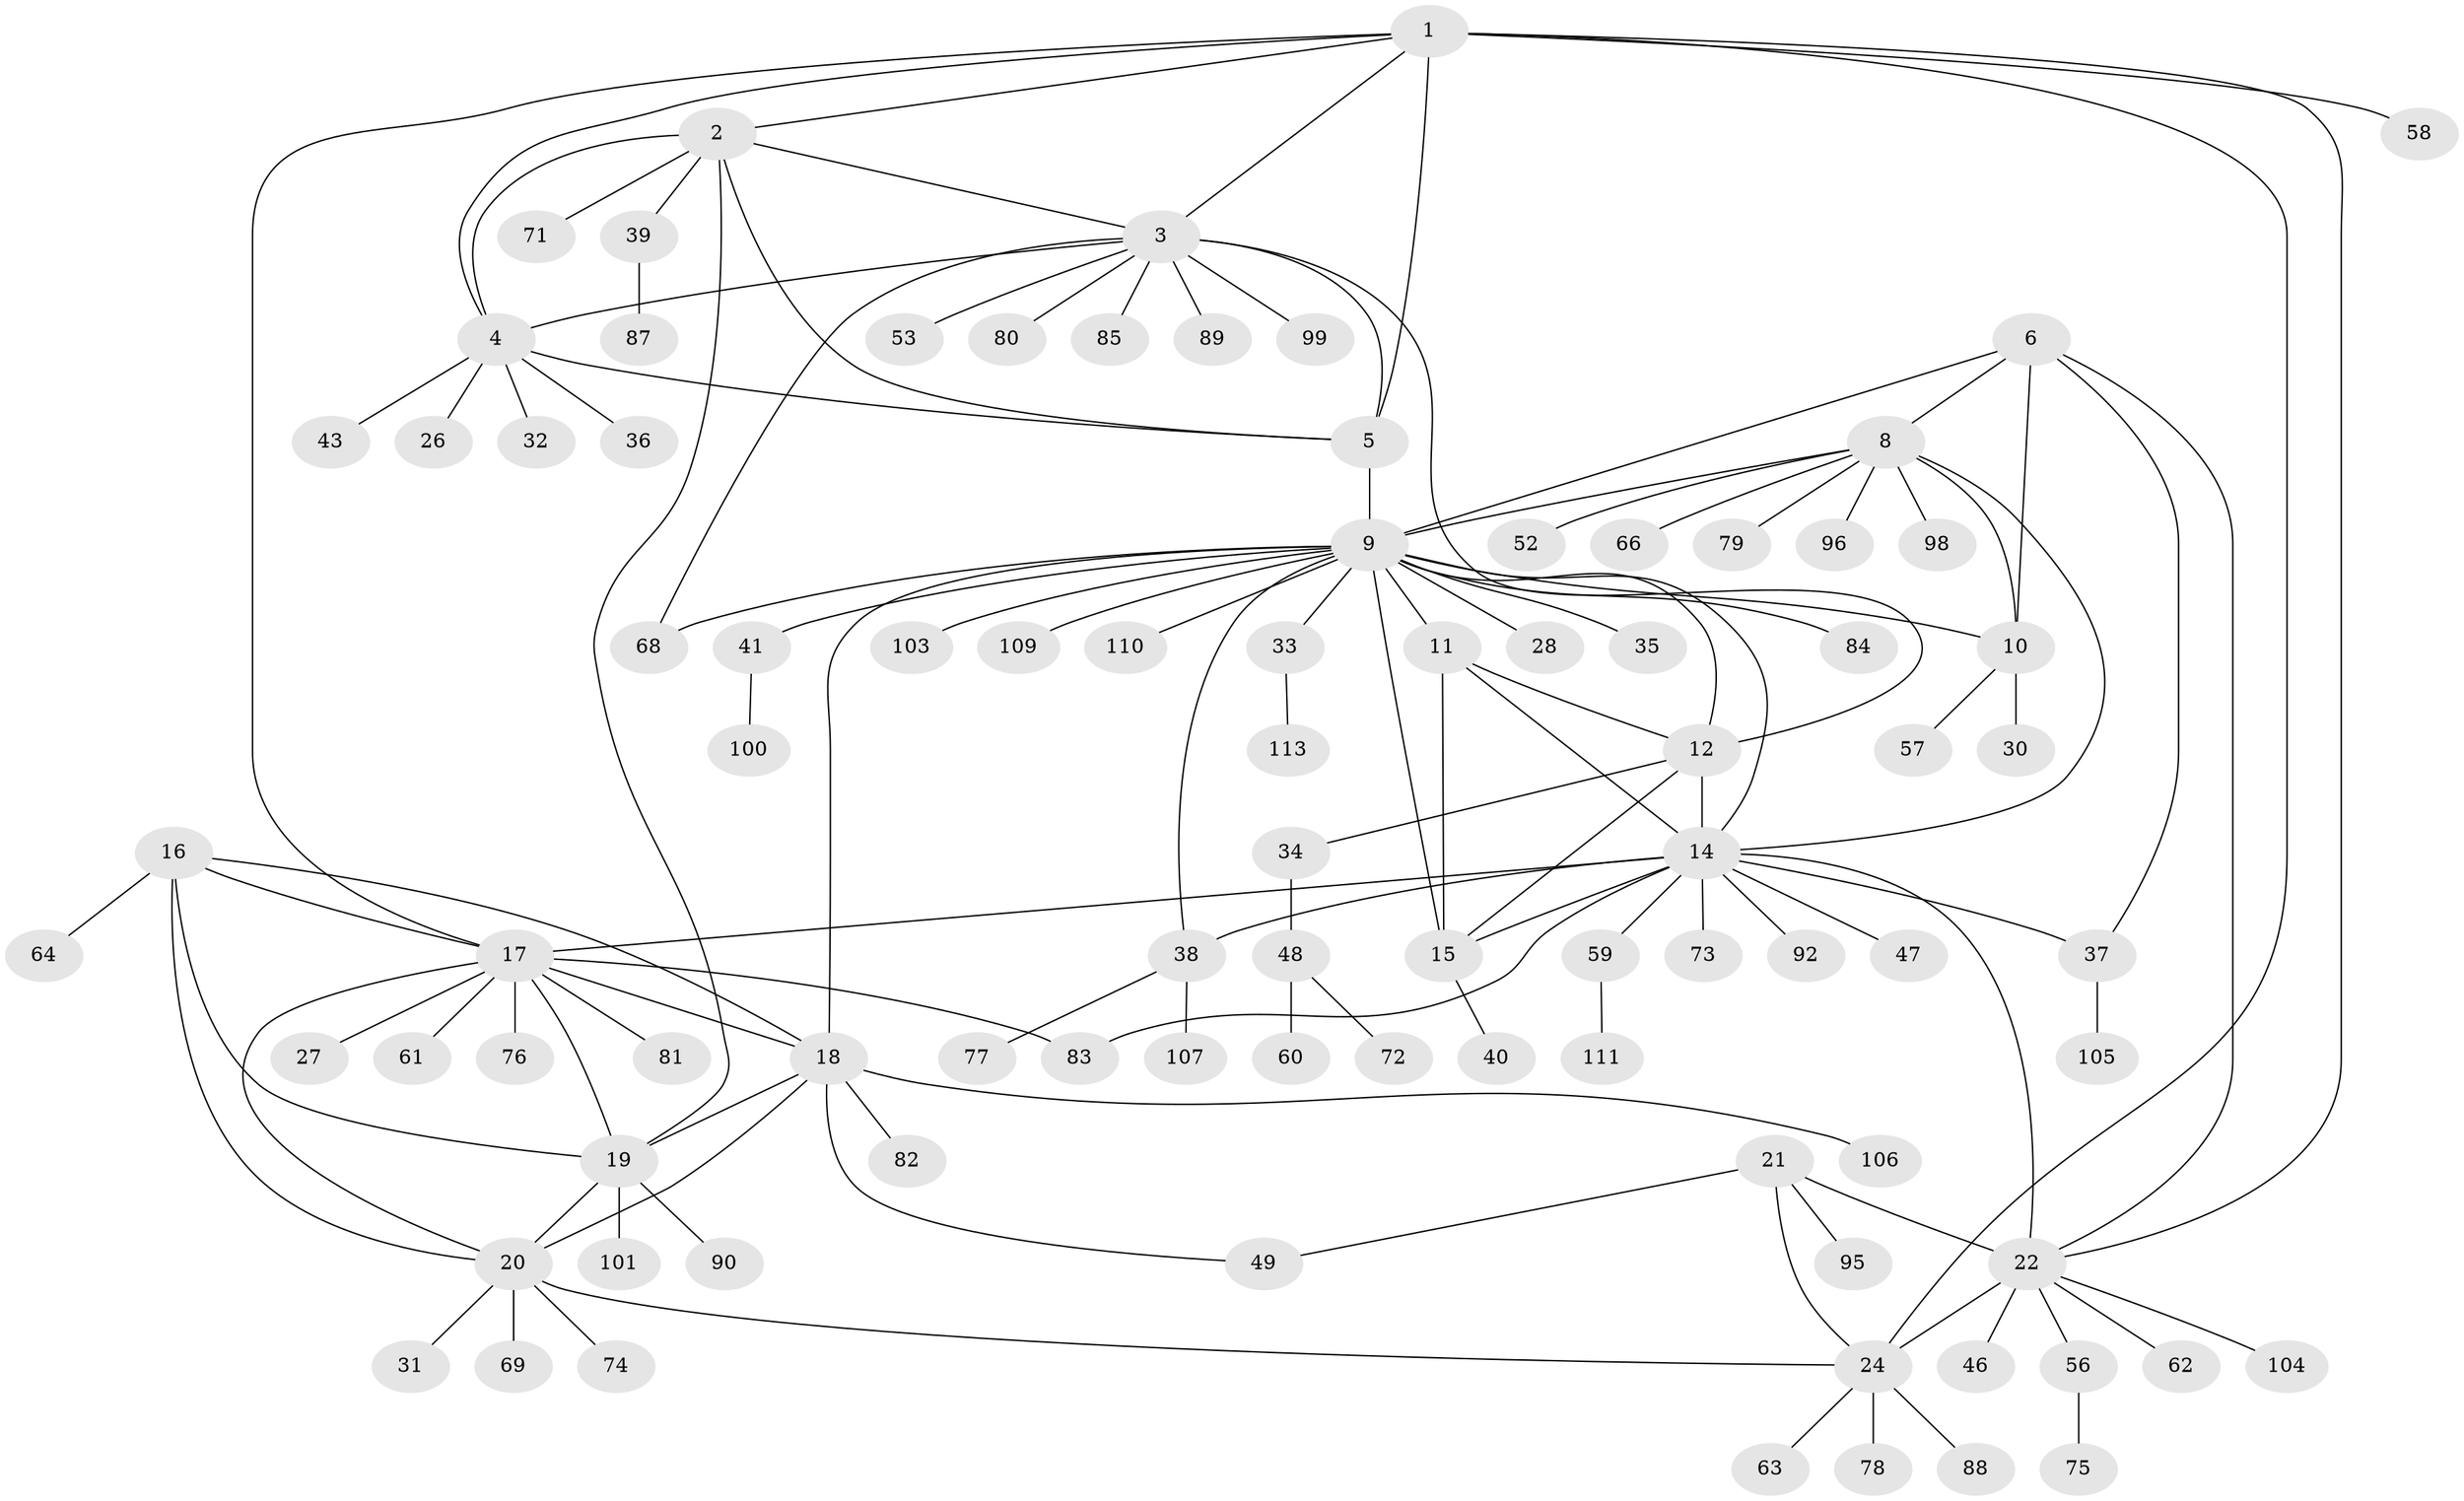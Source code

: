 // original degree distribution, {7: 0.03508771929824561, 8: 0.03508771929824561, 13: 0.017543859649122806, 9: 0.03508771929824561, 5: 0.03508771929824561, 6: 0.03508771929824561, 4: 0.017543859649122806, 11: 0.008771929824561403, 14: 0.008771929824561403, 1: 0.5964912280701754, 2: 0.09649122807017543, 3: 0.07894736842105263}
// Generated by graph-tools (version 1.1) at 2025/11/02/27/25 16:11:29]
// undirected, 90 vertices, 125 edges
graph export_dot {
graph [start="1"]
  node [color=gray90,style=filled];
  1 [super="+51"];
  2 [super="+94"];
  3 [super="+91"];
  4 [super="+97"];
  5;
  6 [super="+7"];
  8 [super="+86"];
  9 [super="+13"];
  10;
  11 [super="+29"];
  12 [super="+112"];
  14 [super="+67"];
  15;
  16 [super="+108"];
  17 [super="+45"];
  18 [super="+50"];
  19 [super="+70"];
  20 [super="+42"];
  21 [super="+44"];
  22 [super="+23"];
  24 [super="+25"];
  26;
  27;
  28;
  30;
  31;
  32;
  33;
  34 [super="+54"];
  35;
  36;
  37 [super="+102"];
  38 [super="+55"];
  39;
  40;
  41 [super="+65"];
  43;
  46;
  47;
  48;
  49;
  52 [super="+93"];
  53;
  56;
  57;
  58;
  59;
  60;
  61 [super="+114"];
  62;
  63;
  64;
  66;
  68;
  69;
  71;
  72;
  73;
  74;
  75;
  76;
  77;
  78;
  79;
  80;
  81;
  82;
  83;
  84;
  85;
  87;
  88;
  89;
  90;
  92;
  95;
  96;
  98;
  99;
  100;
  101;
  103;
  104;
  105;
  106;
  107;
  109;
  110;
  111;
  113;
  1 -- 2;
  1 -- 3;
  1 -- 4;
  1 -- 5;
  1 -- 22;
  1 -- 17;
  1 -- 24;
  1 -- 58;
  2 -- 3;
  2 -- 4;
  2 -- 5;
  2 -- 19;
  2 -- 39;
  2 -- 71;
  3 -- 4;
  3 -- 5;
  3 -- 12 [weight=2];
  3 -- 53;
  3 -- 68;
  3 -- 80;
  3 -- 85;
  3 -- 89;
  3 -- 99;
  4 -- 5;
  4 -- 26;
  4 -- 32;
  4 -- 36;
  4 -- 43;
  5 -- 9;
  6 -- 8 [weight=2];
  6 -- 9 [weight=2];
  6 -- 10 [weight=2];
  6 -- 22;
  6 -- 37;
  8 -- 9;
  8 -- 10;
  8 -- 52;
  8 -- 66;
  8 -- 79;
  8 -- 96;
  8 -- 98;
  8 -- 14;
  9 -- 10;
  9 -- 18;
  9 -- 28;
  9 -- 33;
  9 -- 35;
  9 -- 41;
  9 -- 68;
  9 -- 103;
  9 -- 11;
  9 -- 12;
  9 -- 109;
  9 -- 110;
  9 -- 14;
  9 -- 15;
  9 -- 84;
  9 -- 38;
  10 -- 30;
  10 -- 57;
  11 -- 12;
  11 -- 14;
  11 -- 15;
  12 -- 14;
  12 -- 15;
  12 -- 34;
  14 -- 15;
  14 -- 17;
  14 -- 37;
  14 -- 38;
  14 -- 47;
  14 -- 59;
  14 -- 83;
  14 -- 92;
  14 -- 22;
  14 -- 73;
  15 -- 40;
  16 -- 17;
  16 -- 18;
  16 -- 19;
  16 -- 20;
  16 -- 64;
  17 -- 18;
  17 -- 19;
  17 -- 20;
  17 -- 27;
  17 -- 76;
  17 -- 81;
  17 -- 83;
  17 -- 61;
  18 -- 19;
  18 -- 20;
  18 -- 49;
  18 -- 82;
  18 -- 106;
  19 -- 20;
  19 -- 90;
  19 -- 101;
  20 -- 24;
  20 -- 31;
  20 -- 69;
  20 -- 74;
  21 -- 22 [weight=2];
  21 -- 24 [weight=2];
  21 -- 49;
  21 -- 95;
  22 -- 24 [weight=4];
  22 -- 46;
  22 -- 104;
  22 -- 56;
  22 -- 62;
  24 -- 78;
  24 -- 88;
  24 -- 63;
  33 -- 113;
  34 -- 48;
  37 -- 105;
  38 -- 77;
  38 -- 107;
  39 -- 87;
  41 -- 100;
  48 -- 60;
  48 -- 72;
  56 -- 75;
  59 -- 111;
}
